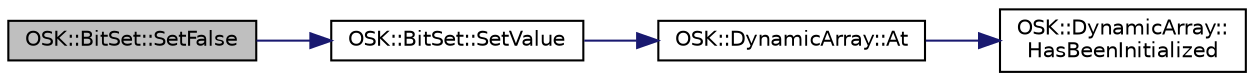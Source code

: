 digraph "OSK::BitSet::SetFalse"
{
 // LATEX_PDF_SIZE
  edge [fontname="Helvetica",fontsize="10",labelfontname="Helvetica",labelfontsize="10"];
  node [fontname="Helvetica",fontsize="10",shape=record];
  rankdir="LR";
  Node1 [label="OSK::BitSet::SetFalse",height=0.2,width=0.4,color="black", fillcolor="grey75", style="filled", fontcolor="black",tooltip="Establece el valor del bit dado a 0."];
  Node1 -> Node2 [color="midnightblue",fontsize="10",style="solid",fontname="Helvetica"];
  Node2 [label="OSK::BitSet::SetValue",height=0.2,width=0.4,color="black", fillcolor="white", style="filled",URL="$class_o_s_k_1_1_bit_set.html#a6a6452952af49f3f7e15634bef33fde4",tooltip="Establece el valor del bit en la posición dada."];
  Node2 -> Node3 [color="midnightblue",fontsize="10",style="solid",fontname="Helvetica"];
  Node3 [label="OSK::DynamicArray::At",height=0.2,width=0.4,color="black", fillcolor="white", style="filled",URL="$class_o_s_k_1_1_dynamic_array.html#a9691f5eaf46654d59525c6c342d69cbb",tooltip="Devuelve el elemento en la posición dada."];
  Node3 -> Node4 [color="midnightblue",fontsize="10",style="solid",fontname="Helvetica"];
  Node4 [label="OSK::DynamicArray::\lHasBeenInitialized",height=0.2,width=0.4,color="black", fillcolor="white", style="filled",URL="$class_o_s_k_1_1_dynamic_array.html#a24b36038b685ea5f33b2b9b279035cef",tooltip="Devuelve true si el array se ha inicializado."];
}
